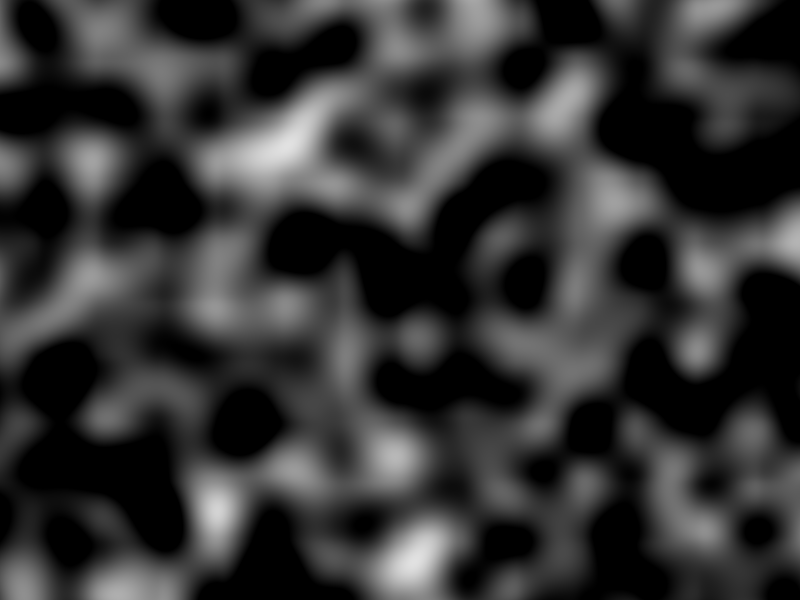 

#declare XMIN=-1.3333;
#declare XMAX=1.3333;

#declare YMIN=-1;
#declare YMAX=1;

#declare PREVIEW = 1;

global_settings { hf_gray_16 true }

camera {
    orthographic
    location <(XMAX + XMIN)/2,(YMAX + YMIN)/2,-5>
    look_at  <(XMAX + XMIN)/2,(YMAX + YMIN)/2,0>
    up y*(YMAX - YMIN)
    right x*(XMAX - XMIN)
  }

plane{ <0,0,-1>,0
	texture{ pigment{ spotted
		color_map{
		[0.4 color rgb <0,0,0>]
		[1 color rgb <1,1,1>]
		}
		scale 0.2
		}
		finish{ambient 1}	
		}
}